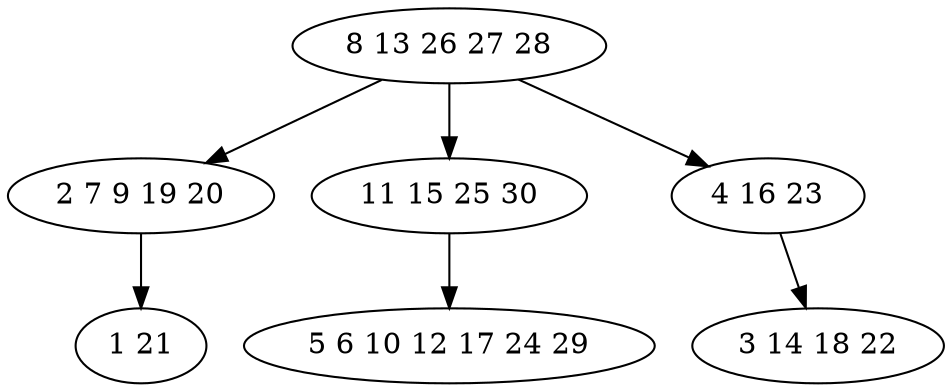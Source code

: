 digraph true_tree {
	"0" -> "1"
	"0" -> "2"
	"0" -> "3"
	"2" -> "4"
	"3" -> "5"
	"1" -> "6"
	"0" [label="8 13 26 27 28"];
	"1" [label="2 7 9 19 20"];
	"2" [label="11 15 25 30"];
	"3" [label="4 16 23"];
	"4" [label="5 6 10 12 17 24 29"];
	"5" [label="3 14 18 22"];
	"6" [label="1 21"];
}
